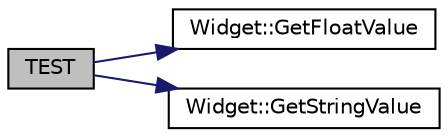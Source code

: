 digraph "TEST"
{
 // INTERACTIVE_SVG=YES
 // LATEX_PDF_SIZE
  bgcolor="transparent";
  edge [fontname="Helvetica",fontsize="10",labelfontname="Helvetica",labelfontsize="10"];
  node [fontname="Helvetica",fontsize="10",shape=record];
  rankdir="LR";
  Node1 [label="TEST",height=0.2,width=0.4,color="black", fillcolor="grey75", style="filled", fontcolor="black",tooltip=" "];
  Node1 -> Node2 [color="midnightblue",fontsize="10",style="solid",fontname="Helvetica"];
  Node2 [label="Widget::GetFloatValue",height=0.2,width=0.4,color="black",URL="$dd/d6a/class_widget.html#a6fda2eca316cbf595cb653610e9323e7",tooltip=" "];
  Node1 -> Node3 [color="midnightblue",fontsize="10",style="solid",fontname="Helvetica"];
  Node3 [label="Widget::GetStringValue",height=0.2,width=0.4,color="black",URL="$dd/d6a/class_widget.html#ac7568d5fb0eb3ea141eec51ad1e36881",tooltip=" "];
}
